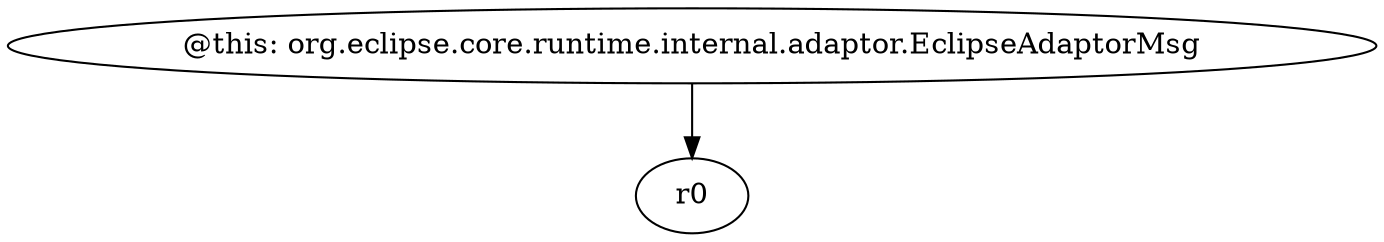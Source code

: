 digraph g {
0[label="@this: org.eclipse.core.runtime.internal.adaptor.EclipseAdaptorMsg"]
1[label="r0"]
0->1[label=""]
}